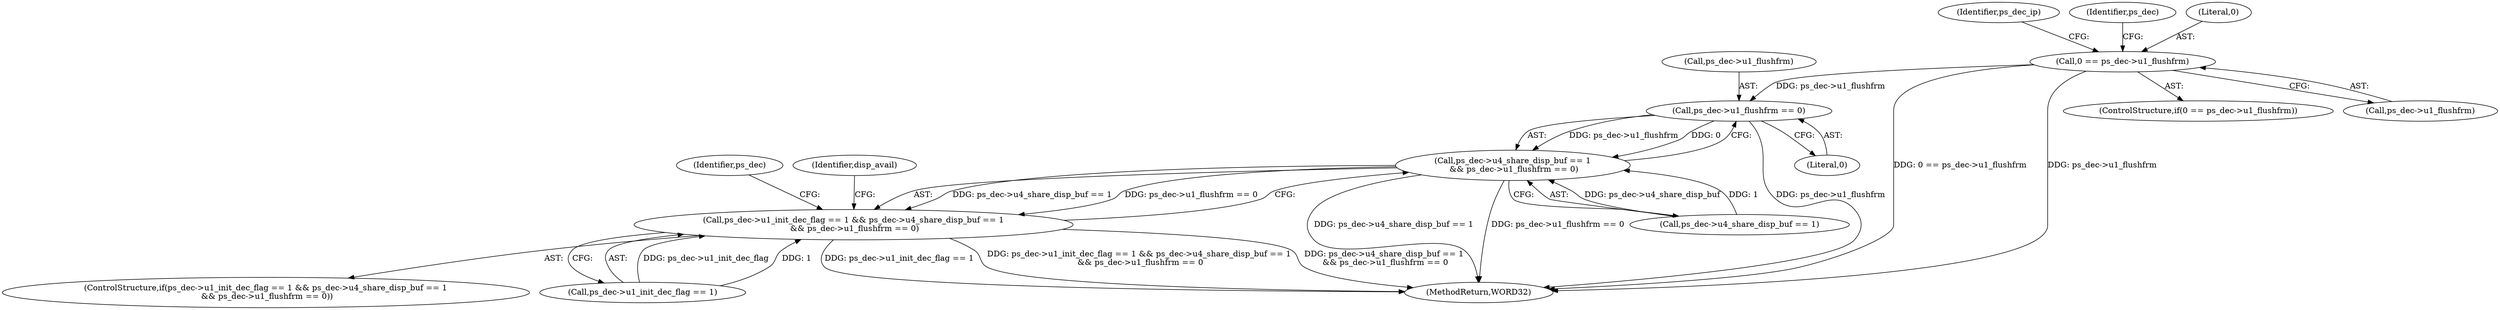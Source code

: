 digraph "0_Android_e86d3cfd2bc28dac421092106751e5638d54a848@pointer" {
"1000259" [label="(Call,0 == ps_dec->u1_flushfrm)"];
"1000541" [label="(Call,ps_dec->u1_flushfrm == 0)"];
"1000535" [label="(Call,ps_dec->u4_share_disp_buf == 1\n && ps_dec->u1_flushfrm == 0)"];
"1000529" [label="(Call,ps_dec->u1_init_dec_flag == 1 && ps_dec->u4_share_disp_buf == 1\n && ps_dec->u1_flushfrm == 0)"];
"1000268" [label="(Identifier,ps_dec_ip)"];
"1000309" [label="(Identifier,ps_dec)"];
"1002272" [label="(MethodReturn,WORD32)"];
"1000258" [label="(ControlStructure,if(0 == ps_dec->u1_flushfrm))"];
"1000536" [label="(Call,ps_dec->u4_share_disp_buf == 1)"];
"1000528" [label="(ControlStructure,if(ps_dec->u1_init_dec_flag == 1 && ps_dec->u4_share_disp_buf == 1\n && ps_dec->u1_flushfrm == 0))"];
"1000530" [label="(Call,ps_dec->u1_init_dec_flag == 1)"];
"1000705" [label="(Identifier,ps_dec)"];
"1000529" [label="(Call,ps_dec->u1_init_dec_flag == 1 && ps_dec->u4_share_disp_buf == 1\n && ps_dec->u1_flushfrm == 0)"];
"1000535" [label="(Call,ps_dec->u4_share_disp_buf == 1\n && ps_dec->u1_flushfrm == 0)"];
"1000545" [label="(Literal,0)"];
"1000550" [label="(Identifier,disp_avail)"];
"1000260" [label="(Literal,0)"];
"1000259" [label="(Call,0 == ps_dec->u1_flushfrm)"];
"1000541" [label="(Call,ps_dec->u1_flushfrm == 0)"];
"1000261" [label="(Call,ps_dec->u1_flushfrm)"];
"1000542" [label="(Call,ps_dec->u1_flushfrm)"];
"1000259" -> "1000258"  [label="AST: "];
"1000259" -> "1000261"  [label="CFG: "];
"1000260" -> "1000259"  [label="AST: "];
"1000261" -> "1000259"  [label="AST: "];
"1000268" -> "1000259"  [label="CFG: "];
"1000309" -> "1000259"  [label="CFG: "];
"1000259" -> "1002272"  [label="DDG: 0 == ps_dec->u1_flushfrm"];
"1000259" -> "1002272"  [label="DDG: ps_dec->u1_flushfrm"];
"1000259" -> "1000541"  [label="DDG: ps_dec->u1_flushfrm"];
"1000541" -> "1000535"  [label="AST: "];
"1000541" -> "1000545"  [label="CFG: "];
"1000542" -> "1000541"  [label="AST: "];
"1000545" -> "1000541"  [label="AST: "];
"1000535" -> "1000541"  [label="CFG: "];
"1000541" -> "1002272"  [label="DDG: ps_dec->u1_flushfrm"];
"1000541" -> "1000535"  [label="DDG: ps_dec->u1_flushfrm"];
"1000541" -> "1000535"  [label="DDG: 0"];
"1000535" -> "1000529"  [label="AST: "];
"1000535" -> "1000536"  [label="CFG: "];
"1000536" -> "1000535"  [label="AST: "];
"1000529" -> "1000535"  [label="CFG: "];
"1000535" -> "1002272"  [label="DDG: ps_dec->u4_share_disp_buf == 1"];
"1000535" -> "1002272"  [label="DDG: ps_dec->u1_flushfrm == 0"];
"1000535" -> "1000529"  [label="DDG: ps_dec->u4_share_disp_buf == 1"];
"1000535" -> "1000529"  [label="DDG: ps_dec->u1_flushfrm == 0"];
"1000536" -> "1000535"  [label="DDG: ps_dec->u4_share_disp_buf"];
"1000536" -> "1000535"  [label="DDG: 1"];
"1000529" -> "1000528"  [label="AST: "];
"1000529" -> "1000530"  [label="CFG: "];
"1000530" -> "1000529"  [label="AST: "];
"1000550" -> "1000529"  [label="CFG: "];
"1000705" -> "1000529"  [label="CFG: "];
"1000529" -> "1002272"  [label="DDG: ps_dec->u1_init_dec_flag == 1"];
"1000529" -> "1002272"  [label="DDG: ps_dec->u1_init_dec_flag == 1 && ps_dec->u4_share_disp_buf == 1\n && ps_dec->u1_flushfrm == 0"];
"1000529" -> "1002272"  [label="DDG: ps_dec->u4_share_disp_buf == 1\n && ps_dec->u1_flushfrm == 0"];
"1000530" -> "1000529"  [label="DDG: ps_dec->u1_init_dec_flag"];
"1000530" -> "1000529"  [label="DDG: 1"];
}
